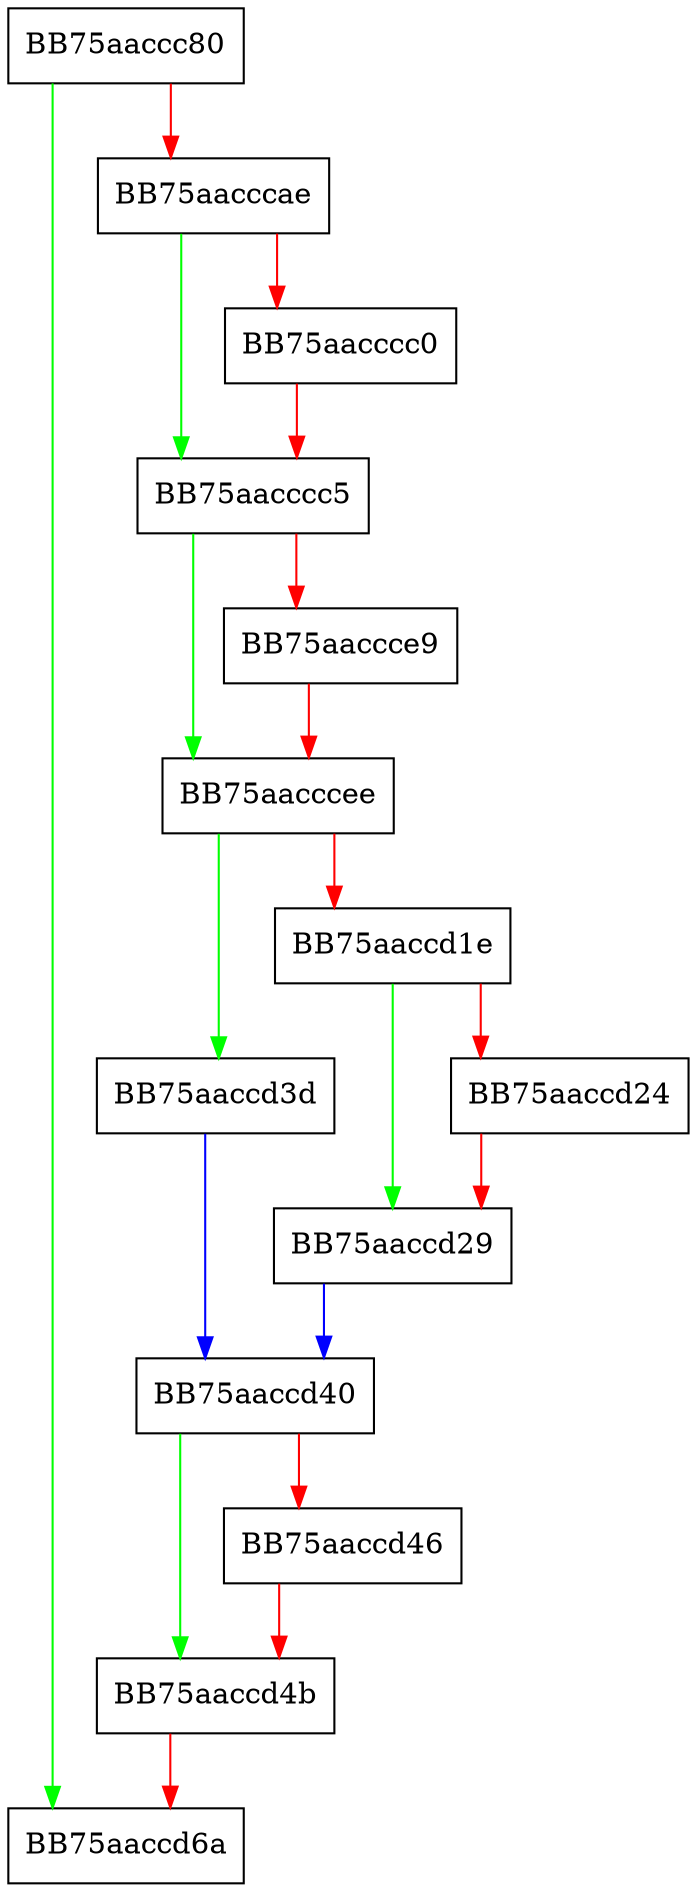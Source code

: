 digraph getPath {
  node [shape="box"];
  graph [splines=ortho];
  BB75aaccc80 -> BB75aaccd6a [color="green"];
  BB75aaccc80 -> BB75aacccae [color="red"];
  BB75aacccae -> BB75aacccc5 [color="green"];
  BB75aacccae -> BB75aacccc0 [color="red"];
  BB75aacccc0 -> BB75aacccc5 [color="red"];
  BB75aacccc5 -> BB75aacccee [color="green"];
  BB75aacccc5 -> BB75aaccce9 [color="red"];
  BB75aaccce9 -> BB75aacccee [color="red"];
  BB75aacccee -> BB75aaccd3d [color="green"];
  BB75aacccee -> BB75aaccd1e [color="red"];
  BB75aaccd1e -> BB75aaccd29 [color="green"];
  BB75aaccd1e -> BB75aaccd24 [color="red"];
  BB75aaccd24 -> BB75aaccd29 [color="red"];
  BB75aaccd29 -> BB75aaccd40 [color="blue"];
  BB75aaccd3d -> BB75aaccd40 [color="blue"];
  BB75aaccd40 -> BB75aaccd4b [color="green"];
  BB75aaccd40 -> BB75aaccd46 [color="red"];
  BB75aaccd46 -> BB75aaccd4b [color="red"];
  BB75aaccd4b -> BB75aaccd6a [color="red"];
}